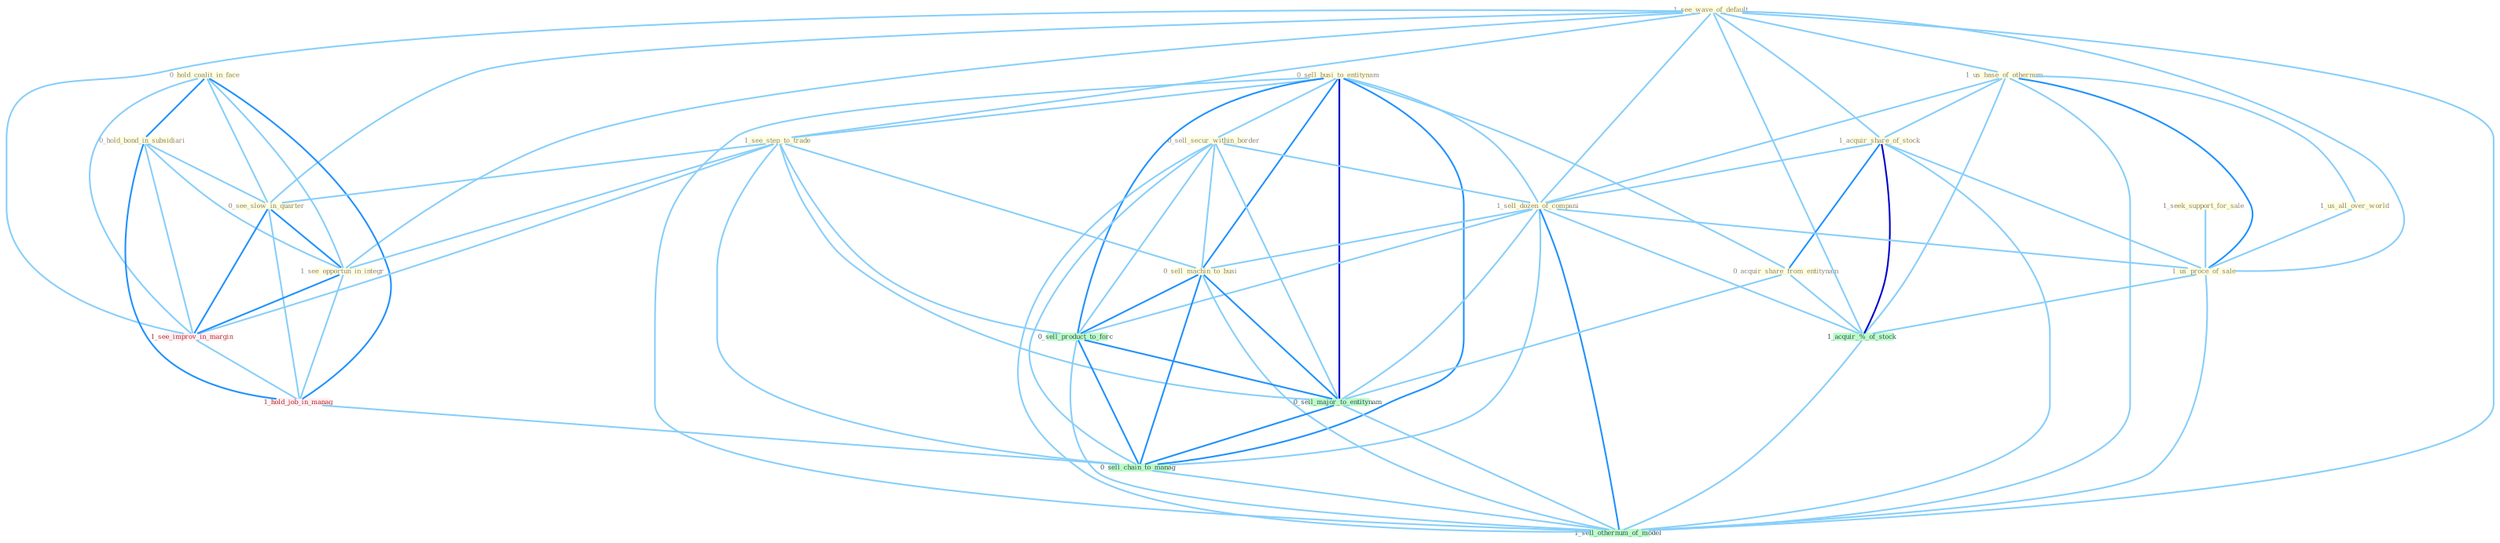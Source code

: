 Graph G{ 
    node
    [shape=polygon,style=filled,width=.5,height=.06,color="#BDFCC9",fixedsize=true,fontsize=4,
    fontcolor="#2f4f4f"];
    {node
    [color="#ffffe0", fontcolor="#8b7d6b"] "0_sell_busi_to_entitynam " "1_seek_support_for_sale " "1_see_wave_of_default " "1_us_base_of_othernum " "0_sell_secur_within_border " "1_acquir_share_of_stock " "1_sell_dozen_of_compani " "0_hold_coalit_in_face " "0_hold_bond_in_subsidiari " "1_us_all_over_world " "1_see_step_to_trade " "1_us_proce_of_sale " "0_sell_machin_to_busi " "0_see_slow_in_quarter " "1_see_opportun_in_integr " "0_acquir_share_from_entitynam "}
{node [color="#fff0f5", fontcolor="#b22222"] "1_see_improv_in_margin " "1_hold_job_in_manag "}
edge [color="#B0E2FF"];

	"0_sell_busi_to_entitynam " -- "0_sell_secur_within_border " [w="1", color="#87cefa" ];
	"0_sell_busi_to_entitynam " -- "1_sell_dozen_of_compani " [w="1", color="#87cefa" ];
	"0_sell_busi_to_entitynam " -- "1_see_step_to_trade " [w="1", color="#87cefa" ];
	"0_sell_busi_to_entitynam " -- "0_sell_machin_to_busi " [w="2", color="#1e90ff" , len=0.8];
	"0_sell_busi_to_entitynam " -- "0_acquir_share_from_entitynam " [w="1", color="#87cefa" ];
	"0_sell_busi_to_entitynam " -- "0_sell_product_to_forc " [w="2", color="#1e90ff" , len=0.8];
	"0_sell_busi_to_entitynam " -- "0_sell_major_to_entitynam " [w="3", color="#0000cd" , len=0.6];
	"0_sell_busi_to_entitynam " -- "0_sell_chain_to_manag " [w="2", color="#1e90ff" , len=0.8];
	"0_sell_busi_to_entitynam " -- "1_sell_othernum_of_model " [w="1", color="#87cefa" ];
	"1_seek_support_for_sale " -- "1_us_proce_of_sale " [w="1", color="#87cefa" ];
	"1_see_wave_of_default " -- "1_us_base_of_othernum " [w="1", color="#87cefa" ];
	"1_see_wave_of_default " -- "1_acquir_share_of_stock " [w="1", color="#87cefa" ];
	"1_see_wave_of_default " -- "1_sell_dozen_of_compani " [w="1", color="#87cefa" ];
	"1_see_wave_of_default " -- "1_see_step_to_trade " [w="1", color="#87cefa" ];
	"1_see_wave_of_default " -- "1_us_proce_of_sale " [w="1", color="#87cefa" ];
	"1_see_wave_of_default " -- "0_see_slow_in_quarter " [w="1", color="#87cefa" ];
	"1_see_wave_of_default " -- "1_see_opportun_in_integr " [w="1", color="#87cefa" ];
	"1_see_wave_of_default " -- "1_see_improv_in_margin " [w="1", color="#87cefa" ];
	"1_see_wave_of_default " -- "1_acquir_%_of_stock " [w="1", color="#87cefa" ];
	"1_see_wave_of_default " -- "1_sell_othernum_of_model " [w="1", color="#87cefa" ];
	"1_us_base_of_othernum " -- "1_acquir_share_of_stock " [w="1", color="#87cefa" ];
	"1_us_base_of_othernum " -- "1_sell_dozen_of_compani " [w="1", color="#87cefa" ];
	"1_us_base_of_othernum " -- "1_us_all_over_world " [w="1", color="#87cefa" ];
	"1_us_base_of_othernum " -- "1_us_proce_of_sale " [w="2", color="#1e90ff" , len=0.8];
	"1_us_base_of_othernum " -- "1_acquir_%_of_stock " [w="1", color="#87cefa" ];
	"1_us_base_of_othernum " -- "1_sell_othernum_of_model " [w="1", color="#87cefa" ];
	"0_sell_secur_within_border " -- "1_sell_dozen_of_compani " [w="1", color="#87cefa" ];
	"0_sell_secur_within_border " -- "0_sell_machin_to_busi " [w="1", color="#87cefa" ];
	"0_sell_secur_within_border " -- "0_sell_product_to_forc " [w="1", color="#87cefa" ];
	"0_sell_secur_within_border " -- "0_sell_major_to_entitynam " [w="1", color="#87cefa" ];
	"0_sell_secur_within_border " -- "0_sell_chain_to_manag " [w="1", color="#87cefa" ];
	"0_sell_secur_within_border " -- "1_sell_othernum_of_model " [w="1", color="#87cefa" ];
	"1_acquir_share_of_stock " -- "1_sell_dozen_of_compani " [w="1", color="#87cefa" ];
	"1_acquir_share_of_stock " -- "1_us_proce_of_sale " [w="1", color="#87cefa" ];
	"1_acquir_share_of_stock " -- "0_acquir_share_from_entitynam " [w="2", color="#1e90ff" , len=0.8];
	"1_acquir_share_of_stock " -- "1_acquir_%_of_stock " [w="3", color="#0000cd" , len=0.6];
	"1_acquir_share_of_stock " -- "1_sell_othernum_of_model " [w="1", color="#87cefa" ];
	"1_sell_dozen_of_compani " -- "1_us_proce_of_sale " [w="1", color="#87cefa" ];
	"1_sell_dozen_of_compani " -- "0_sell_machin_to_busi " [w="1", color="#87cefa" ];
	"1_sell_dozen_of_compani " -- "1_acquir_%_of_stock " [w="1", color="#87cefa" ];
	"1_sell_dozen_of_compani " -- "0_sell_product_to_forc " [w="1", color="#87cefa" ];
	"1_sell_dozen_of_compani " -- "0_sell_major_to_entitynam " [w="1", color="#87cefa" ];
	"1_sell_dozen_of_compani " -- "0_sell_chain_to_manag " [w="1", color="#87cefa" ];
	"1_sell_dozen_of_compani " -- "1_sell_othernum_of_model " [w="2", color="#1e90ff" , len=0.8];
	"0_hold_coalit_in_face " -- "0_hold_bond_in_subsidiari " [w="2", color="#1e90ff" , len=0.8];
	"0_hold_coalit_in_face " -- "0_see_slow_in_quarter " [w="1", color="#87cefa" ];
	"0_hold_coalit_in_face " -- "1_see_opportun_in_integr " [w="1", color="#87cefa" ];
	"0_hold_coalit_in_face " -- "1_see_improv_in_margin " [w="1", color="#87cefa" ];
	"0_hold_coalit_in_face " -- "1_hold_job_in_manag " [w="2", color="#1e90ff" , len=0.8];
	"0_hold_bond_in_subsidiari " -- "0_see_slow_in_quarter " [w="1", color="#87cefa" ];
	"0_hold_bond_in_subsidiari " -- "1_see_opportun_in_integr " [w="1", color="#87cefa" ];
	"0_hold_bond_in_subsidiari " -- "1_see_improv_in_margin " [w="1", color="#87cefa" ];
	"0_hold_bond_in_subsidiari " -- "1_hold_job_in_manag " [w="2", color="#1e90ff" , len=0.8];
	"1_us_all_over_world " -- "1_us_proce_of_sale " [w="1", color="#87cefa" ];
	"1_see_step_to_trade " -- "0_sell_machin_to_busi " [w="1", color="#87cefa" ];
	"1_see_step_to_trade " -- "0_see_slow_in_quarter " [w="1", color="#87cefa" ];
	"1_see_step_to_trade " -- "1_see_opportun_in_integr " [w="1", color="#87cefa" ];
	"1_see_step_to_trade " -- "1_see_improv_in_margin " [w="1", color="#87cefa" ];
	"1_see_step_to_trade " -- "0_sell_product_to_forc " [w="1", color="#87cefa" ];
	"1_see_step_to_trade " -- "0_sell_major_to_entitynam " [w="1", color="#87cefa" ];
	"1_see_step_to_trade " -- "0_sell_chain_to_manag " [w="1", color="#87cefa" ];
	"1_us_proce_of_sale " -- "1_acquir_%_of_stock " [w="1", color="#87cefa" ];
	"1_us_proce_of_sale " -- "1_sell_othernum_of_model " [w="1", color="#87cefa" ];
	"0_sell_machin_to_busi " -- "0_sell_product_to_forc " [w="2", color="#1e90ff" , len=0.8];
	"0_sell_machin_to_busi " -- "0_sell_major_to_entitynam " [w="2", color="#1e90ff" , len=0.8];
	"0_sell_machin_to_busi " -- "0_sell_chain_to_manag " [w="2", color="#1e90ff" , len=0.8];
	"0_sell_machin_to_busi " -- "1_sell_othernum_of_model " [w="1", color="#87cefa" ];
	"0_see_slow_in_quarter " -- "1_see_opportun_in_integr " [w="2", color="#1e90ff" , len=0.8];
	"0_see_slow_in_quarter " -- "1_see_improv_in_margin " [w="2", color="#1e90ff" , len=0.8];
	"0_see_slow_in_quarter " -- "1_hold_job_in_manag " [w="1", color="#87cefa" ];
	"1_see_opportun_in_integr " -- "1_see_improv_in_margin " [w="2", color="#1e90ff" , len=0.8];
	"1_see_opportun_in_integr " -- "1_hold_job_in_manag " [w="1", color="#87cefa" ];
	"0_acquir_share_from_entitynam " -- "1_acquir_%_of_stock " [w="1", color="#87cefa" ];
	"0_acquir_share_from_entitynam " -- "0_sell_major_to_entitynam " [w="1", color="#87cefa" ];
	"1_see_improv_in_margin " -- "1_hold_job_in_manag " [w="1", color="#87cefa" ];
	"1_acquir_%_of_stock " -- "1_sell_othernum_of_model " [w="1", color="#87cefa" ];
	"1_hold_job_in_manag " -- "0_sell_chain_to_manag " [w="1", color="#87cefa" ];
	"0_sell_product_to_forc " -- "0_sell_major_to_entitynam " [w="2", color="#1e90ff" , len=0.8];
	"0_sell_product_to_forc " -- "0_sell_chain_to_manag " [w="2", color="#1e90ff" , len=0.8];
	"0_sell_product_to_forc " -- "1_sell_othernum_of_model " [w="1", color="#87cefa" ];
	"0_sell_major_to_entitynam " -- "0_sell_chain_to_manag " [w="2", color="#1e90ff" , len=0.8];
	"0_sell_major_to_entitynam " -- "1_sell_othernum_of_model " [w="1", color="#87cefa" ];
	"0_sell_chain_to_manag " -- "1_sell_othernum_of_model " [w="1", color="#87cefa" ];
}